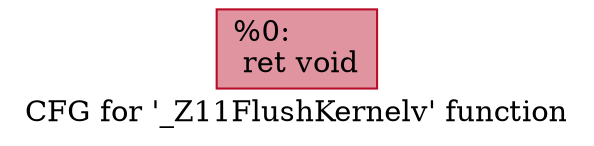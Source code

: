 digraph "CFG for '_Z11FlushKernelv' function" {
	label="CFG for '_Z11FlushKernelv' function";

	Node0x59ac1a0 [shape=record,color="#b70d28ff", style=filled, fillcolor="#b70d2870",label="{%0:\l  ret void\l}"];
}
